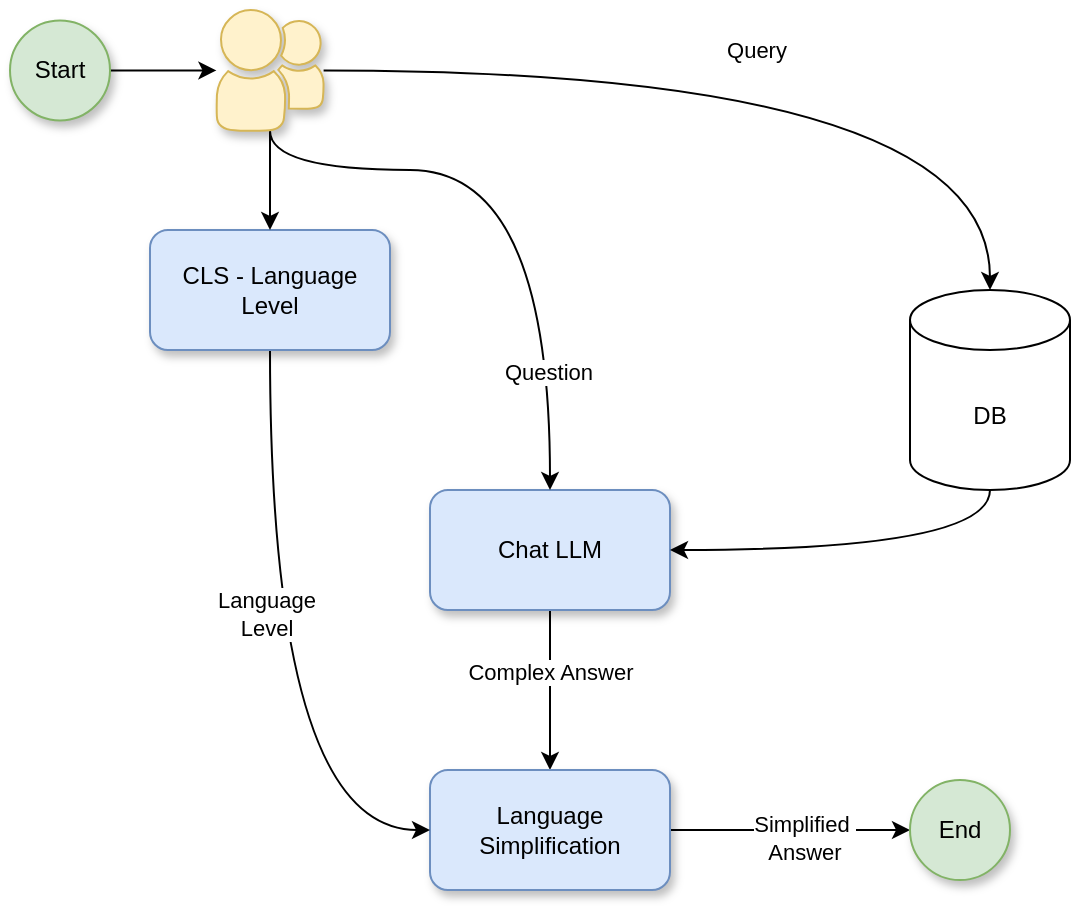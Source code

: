 <mxfile version="20.7.4" type="device"><diagram id="r7a9GxSWlkVEY1KNXNYO" name="Page-1"><mxGraphModel dx="954" dy="697" grid="1" gridSize="10" guides="1" tooltips="1" connect="1" arrows="1" fold="1" page="1" pageScale="1" pageWidth="827" pageHeight="1169" math="0" shadow="0"><root><mxCell id="0"/><mxCell id="1" parent="0"/><mxCell id="qP2ivSCeDQkBqMAzopyr-16" style="edgeStyle=orthogonalEdgeStyle;rounded=0;orthogonalLoop=1;jettySize=auto;html=1;" edge="1" parent="1" source="qP2ivSCeDQkBqMAzopyr-1" target="qP2ivSCeDQkBqMAzopyr-2"><mxGeometry relative="1" as="geometry"/></mxCell><mxCell id="qP2ivSCeDQkBqMAzopyr-28" value="Complex Answer" style="edgeLabel;html=1;align=center;verticalAlign=middle;resizable=0;points=[];" vertex="1" connectable="0" parent="qP2ivSCeDQkBqMAzopyr-16"><mxGeometry x="-0.225" relative="1" as="geometry"><mxPoint as="offset"/></mxGeometry></mxCell><mxCell id="qP2ivSCeDQkBqMAzopyr-1" value="Chat LLM" style="rounded=1;whiteSpace=wrap;html=1;fillColor=#dae8fc;strokeColor=#6c8ebf;shadow=1;" vertex="1" parent="1"><mxGeometry x="370" y="260" width="120" height="60" as="geometry"/></mxCell><mxCell id="qP2ivSCeDQkBqMAzopyr-25" style="edgeStyle=orthogonalEdgeStyle;rounded=0;orthogonalLoop=1;jettySize=auto;html=1;entryX=0;entryY=0.5;entryDx=0;entryDy=0;" edge="1" parent="1" source="qP2ivSCeDQkBqMAzopyr-2" target="qP2ivSCeDQkBqMAzopyr-31"><mxGeometry relative="1" as="geometry"><mxPoint x="580" y="430" as="targetPoint"/></mxGeometry></mxCell><mxCell id="qP2ivSCeDQkBqMAzopyr-29" value="Simplified&amp;nbsp;&lt;br&gt;Answer" style="edgeLabel;html=1;align=center;verticalAlign=middle;resizable=0;points=[];" vertex="1" connectable="0" parent="qP2ivSCeDQkBqMAzopyr-25"><mxGeometry x="0.111" y="-4" relative="1" as="geometry"><mxPoint as="offset"/></mxGeometry></mxCell><mxCell id="qP2ivSCeDQkBqMAzopyr-2" value="Language Simplification" style="rounded=1;whiteSpace=wrap;html=1;fillColor=#dae8fc;strokeColor=#6c8ebf;shadow=1;" vertex="1" parent="1"><mxGeometry x="370" y="400" width="120" height="60" as="geometry"/></mxCell><mxCell id="qP2ivSCeDQkBqMAzopyr-14" style="edgeStyle=orthogonalEdgeStyle;orthogonalLoop=1;jettySize=auto;html=1;entryX=0;entryY=0.5;entryDx=0;entryDy=0;curved=1;" edge="1" parent="1" source="qP2ivSCeDQkBqMAzopyr-3" target="qP2ivSCeDQkBqMAzopyr-2"><mxGeometry relative="1" as="geometry"><Array as="points"><mxPoint x="290" y="430"/></Array></mxGeometry></mxCell><mxCell id="qP2ivSCeDQkBqMAzopyr-30" value="Language &lt;br&gt;Level" style="edgeLabel;html=1;align=center;verticalAlign=middle;resizable=0;points=[];" vertex="1" connectable="0" parent="qP2ivSCeDQkBqMAzopyr-14"><mxGeometry x="-0.184" y="-2" relative="1" as="geometry"><mxPoint y="1" as="offset"/></mxGeometry></mxCell><mxCell id="qP2ivSCeDQkBqMAzopyr-3" value="CLS - Language Level" style="rounded=1;whiteSpace=wrap;html=1;fillColor=#dae8fc;strokeColor=#6c8ebf;shadow=1;" vertex="1" parent="1"><mxGeometry x="230" y="130" width="120" height="60" as="geometry"/></mxCell><mxCell id="qP2ivSCeDQkBqMAzopyr-19" style="edgeStyle=orthogonalEdgeStyle;orthogonalLoop=1;jettySize=auto;html=1;exitX=0.5;exitY=1;exitDx=0;exitDy=0;exitPerimeter=0;curved=1;" edge="1" parent="1" source="qP2ivSCeDQkBqMAzopyr-5" target="qP2ivSCeDQkBqMAzopyr-1"><mxGeometry relative="1" as="geometry"><Array as="points"><mxPoint x="650" y="290"/></Array></mxGeometry></mxCell><mxCell id="qP2ivSCeDQkBqMAzopyr-5" value="DB" style="shape=cylinder3;whiteSpace=wrap;html=1;boundedLbl=1;backgroundOutline=1;size=15;" vertex="1" parent="1"><mxGeometry x="610" y="160" width="80" height="100" as="geometry"/></mxCell><mxCell id="qP2ivSCeDQkBqMAzopyr-11" style="edgeStyle=orthogonalEdgeStyle;rounded=0;orthogonalLoop=1;jettySize=auto;html=1;" edge="1" parent="1" source="qP2ivSCeDQkBqMAzopyr-9" target="qP2ivSCeDQkBqMAzopyr-3"><mxGeometry relative="1" as="geometry"/></mxCell><mxCell id="qP2ivSCeDQkBqMAzopyr-23" style="edgeStyle=orthogonalEdgeStyle;orthogonalLoop=1;jettySize=auto;html=1;curved=1;" edge="1" parent="1" source="qP2ivSCeDQkBqMAzopyr-9" target="qP2ivSCeDQkBqMAzopyr-1"><mxGeometry relative="1" as="geometry"><Array as="points"><mxPoint x="290" y="100"/><mxPoint x="430" y="100"/></Array></mxGeometry></mxCell><mxCell id="qP2ivSCeDQkBqMAzopyr-27" value="Question" style="edgeLabel;html=1;align=center;verticalAlign=middle;resizable=0;points=[];" vertex="1" connectable="0" parent="qP2ivSCeDQkBqMAzopyr-23"><mxGeometry x="0.631" y="-1" relative="1" as="geometry"><mxPoint as="offset"/></mxGeometry></mxCell><mxCell id="qP2ivSCeDQkBqMAzopyr-24" style="edgeStyle=orthogonalEdgeStyle;orthogonalLoop=1;jettySize=auto;html=1;curved=1;" edge="1" parent="1" source="qP2ivSCeDQkBqMAzopyr-9" target="qP2ivSCeDQkBqMAzopyr-5"><mxGeometry relative="1" as="geometry"/></mxCell><mxCell id="qP2ivSCeDQkBqMAzopyr-26" value="Query" style="edgeLabel;html=1;align=center;verticalAlign=middle;resizable=0;points=[];" vertex="1" connectable="0" parent="qP2ivSCeDQkBqMAzopyr-24"><mxGeometry x="-0.024" y="-1" relative="1" as="geometry"><mxPoint y="-11" as="offset"/></mxGeometry></mxCell><mxCell id="qP2ivSCeDQkBqMAzopyr-9" value="" style="shadow=1;dashed=0;html=1;strokeColor=#d6b656;fillColor=#fff2cc;labelPosition=center;verticalLabelPosition=bottom;verticalAlign=top;align=center;outlineConnect=0;shape=mxgraph.veeam.2d.group;" vertex="1" parent="1"><mxGeometry x="263.2" y="20" width="53.6" height="60.4" as="geometry"/></mxCell><mxCell id="qP2ivSCeDQkBqMAzopyr-31" value="End" style="ellipse;whiteSpace=wrap;html=1;aspect=fixed;shadow=1;sketch=0;fillColor=#d5e8d4;strokeColor=#82b366;" vertex="1" parent="1"><mxGeometry x="610" y="405" width="50" height="50" as="geometry"/></mxCell><mxCell id="qP2ivSCeDQkBqMAzopyr-34" style="edgeStyle=orthogonalEdgeStyle;rounded=0;orthogonalLoop=1;jettySize=auto;html=1;" edge="1" parent="1" source="qP2ivSCeDQkBqMAzopyr-33" target="qP2ivSCeDQkBqMAzopyr-9"><mxGeometry relative="1" as="geometry"/></mxCell><mxCell id="qP2ivSCeDQkBqMAzopyr-33" value="Start" style="ellipse;whiteSpace=wrap;html=1;aspect=fixed;shadow=1;sketch=0;fillColor=#d5e8d4;strokeColor=#82b366;" vertex="1" parent="1"><mxGeometry x="160" y="25.2" width="50" height="50" as="geometry"/></mxCell></root></mxGraphModel></diagram></mxfile>